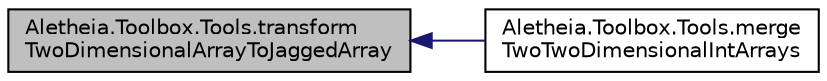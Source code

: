 digraph "Aletheia.Toolbox.Tools.transformTwoDimensionalArrayToJaggedArray"
{
  edge [fontname="Helvetica",fontsize="10",labelfontname="Helvetica",labelfontsize="10"];
  node [fontname="Helvetica",fontsize="10",shape=record];
  rankdir="LR";
  Node40 [label="Aletheia.Toolbox.Tools.transform\lTwoDimensionalArrayToJaggedArray",height=0.2,width=0.4,color="black", fillcolor="grey75", style="filled", fontcolor="black"];
  Node40 -> Node41 [dir="back",color="midnightblue",fontsize="10",style="solid",fontname="Helvetica"];
  Node41 [label="Aletheia.Toolbox.Tools.merge\lTwoTwoDimensionalIntArrays",height=0.2,width=0.4,color="black", fillcolor="white", style="filled",URL="$class_aletheia_1_1_toolbox_1_1_tools.html#a29aef90529d11335b9f06ffebe3ea246",tooltip="Merge 2 2D array into one "];
}
